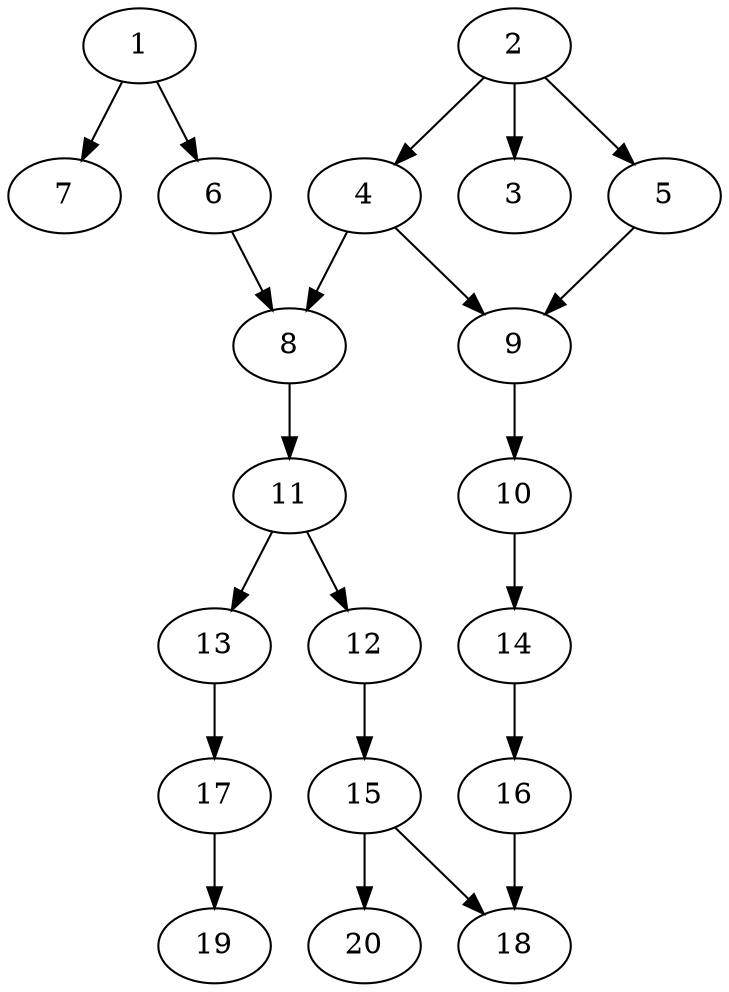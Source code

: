 // DAG automatically generated by daggen at Sat Jul 27 15:37:47 2019
// ./daggen --dot -n 20 --ccr 0.3 --fat 0.5 --regular 0.5 --density 0.4 --mindata 5242880 --maxdata 52428800 
digraph G {
  1 [size="84933973", alpha="0.13", expect_size="25480192"] 
  1 -> 6 [size ="25480192"]
  1 -> 7 [size ="25480192"]
  2 [size="159853227", alpha="0.19", expect_size="47955968"] 
  2 -> 3 [size ="47955968"]
  2 -> 4 [size ="47955968"]
  2 -> 5 [size ="47955968"]
  3 [size="105652907", alpha="0.11", expect_size="31695872"] 
  4 [size="166935893", alpha="0.07", expect_size="50080768"] 
  4 -> 8 [size ="50080768"]
  4 -> 9 [size ="50080768"]
  5 [size="40263680", alpha="0.04", expect_size="12079104"] 
  5 -> 9 [size ="12079104"]
  6 [size="18640213", alpha="0.13", expect_size="5592064"] 
  6 -> 8 [size ="5592064"]
  7 [size="68276907", alpha="0.12", expect_size="20483072"] 
  8 [size="34112853", alpha="0.09", expect_size="10233856"] 
  8 -> 11 [size ="10233856"]
  9 [size="56115200", alpha="0.13", expect_size="16834560"] 
  9 -> 10 [size ="16834560"]
  10 [size="77721600", alpha="0.19", expect_size="23316480"] 
  10 -> 14 [size ="23316480"]
  11 [size="120429227", alpha="0.16", expect_size="36128768"] 
  11 -> 12 [size ="36128768"]
  11 -> 13 [size ="36128768"]
  12 [size="68068693", alpha="0.01", expect_size="20420608"] 
  12 -> 15 [size ="20420608"]
  13 [size="62515200", alpha="0.07", expect_size="18754560"] 
  13 -> 17 [size ="18754560"]
  14 [size="150664533", alpha="0.10", expect_size="45199360"] 
  14 -> 16 [size ="45199360"]
  15 [size="46906027", alpha="0.01", expect_size="14071808"] 
  15 -> 18 [size ="14071808"]
  15 -> 20 [size ="14071808"]
  16 [size="81445547", alpha="0.11", expect_size="24433664"] 
  16 -> 18 [size ="24433664"]
  17 [size="28248747", alpha="0.15", expect_size="8474624"] 
  17 -> 19 [size ="8474624"]
  18 [size="121453227", alpha="0.13", expect_size="36435968"] 
  19 [size="34211840", alpha="0.09", expect_size="10263552"] 
  20 [size="137642667", alpha="0.12", expect_size="41292800"] 
}
